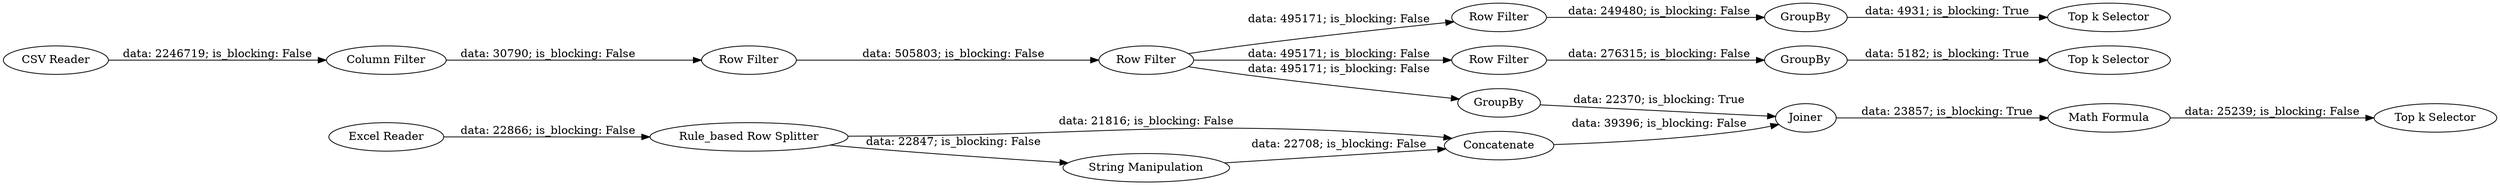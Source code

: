 digraph {
	"-7192980035609845852_11" [label=GroupBy]
	"-7192980035609845852_12" [label="Top k Selector"]
	"-7192980035609845852_5" [label="Row Filter"]
	"-7192980035609845852_19" [label="Top k Selector"]
	"-7192980035609845852_15" [label="Row Filter"]
	"-7192980035609845852_3" [label="Column Filter"]
	"-7192980035609845852_7" [label="Rule_based Row Splitter"]
	"-7192980035609845852_16" [label=Joiner]
	"-7192980035609845852_13" [label="Top k Selector"]
	"-7192980035609845852_1" [label="CSV Reader"]
	"-7192980035609845852_10" [label="Row Filter"]
	"-7192980035609845852_2" [label="Excel Reader"]
	"-7192980035609845852_18" [label="Math Formula"]
	"-7192980035609845852_9" [label=Concatenate]
	"-7192980035609845852_17" [label=GroupBy]
	"-7192980035609845852_14" [label=GroupBy]
	"-7192980035609845852_8" [label="String Manipulation"]
	"-7192980035609845852_6" [label="Row Filter"]
	"-7192980035609845852_3" -> "-7192980035609845852_5" [label="data: 30790; is_blocking: False"]
	"-7192980035609845852_10" -> "-7192980035609845852_11" [label="data: 276315; is_blocking: False"]
	"-7192980035609845852_5" -> "-7192980035609845852_6" [label="data: 505803; is_blocking: False"]
	"-7192980035609845852_16" -> "-7192980035609845852_18" [label="data: 23857; is_blocking: True"]
	"-7192980035609845852_7" -> "-7192980035609845852_8" [label="data: 22847; is_blocking: False"]
	"-7192980035609845852_2" -> "-7192980035609845852_7" [label="data: 22866; is_blocking: False"]
	"-7192980035609845852_1" -> "-7192980035609845852_3" [label="data: 2246719; is_blocking: False"]
	"-7192980035609845852_11" -> "-7192980035609845852_12" [label="data: 5182; is_blocking: True"]
	"-7192980035609845852_8" -> "-7192980035609845852_9" [label="data: 22708; is_blocking: False"]
	"-7192980035609845852_14" -> "-7192980035609845852_13" [label="data: 4931; is_blocking: True"]
	"-7192980035609845852_15" -> "-7192980035609845852_14" [label="data: 249480; is_blocking: False"]
	"-7192980035609845852_6" -> "-7192980035609845852_17" [label="data: 495171; is_blocking: False"]
	"-7192980035609845852_17" -> "-7192980035609845852_16" [label="data: 22370; is_blocking: True"]
	"-7192980035609845852_6" -> "-7192980035609845852_15" [label="data: 495171; is_blocking: False"]
	"-7192980035609845852_9" -> "-7192980035609845852_16" [label="data: 39396; is_blocking: False"]
	"-7192980035609845852_7" -> "-7192980035609845852_9" [label="data: 21816; is_blocking: False"]
	"-7192980035609845852_6" -> "-7192980035609845852_10" [label="data: 495171; is_blocking: False"]
	"-7192980035609845852_18" -> "-7192980035609845852_19" [label="data: 25239; is_blocking: False"]
	rankdir=LR
}
